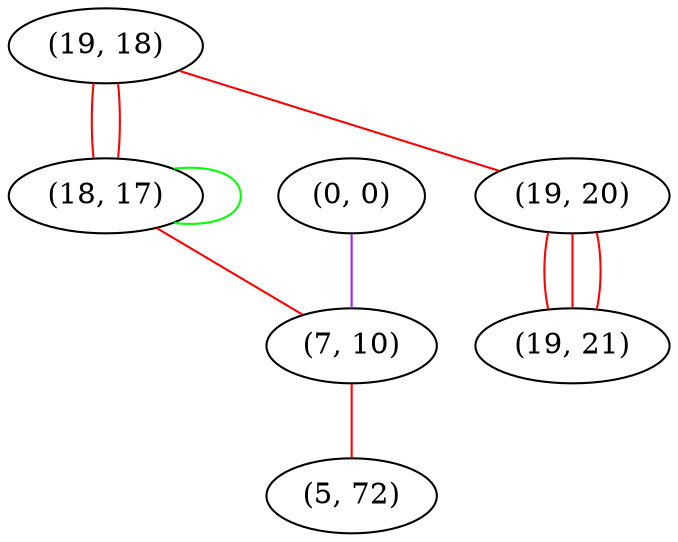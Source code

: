 graph "" {
"(19, 18)";
"(0, 0)";
"(18, 17)";
"(7, 10)";
"(19, 20)";
"(5, 72)";
"(19, 21)";
"(19, 18)" -- "(19, 20)"  [color=red, key=0, weight=1];
"(19, 18)" -- "(18, 17)"  [color=red, key=0, weight=1];
"(19, 18)" -- "(18, 17)"  [color=red, key=1, weight=1];
"(0, 0)" -- "(7, 10)"  [color=purple, key=0, weight=4];
"(18, 17)" -- "(18, 17)"  [color=green, key=0, weight=2];
"(18, 17)" -- "(7, 10)"  [color=red, key=0, weight=1];
"(7, 10)" -- "(5, 72)"  [color=red, key=0, weight=1];
"(19, 20)" -- "(19, 21)"  [color=red, key=0, weight=1];
"(19, 20)" -- "(19, 21)"  [color=red, key=1, weight=1];
"(19, 20)" -- "(19, 21)"  [color=red, key=2, weight=1];
}
